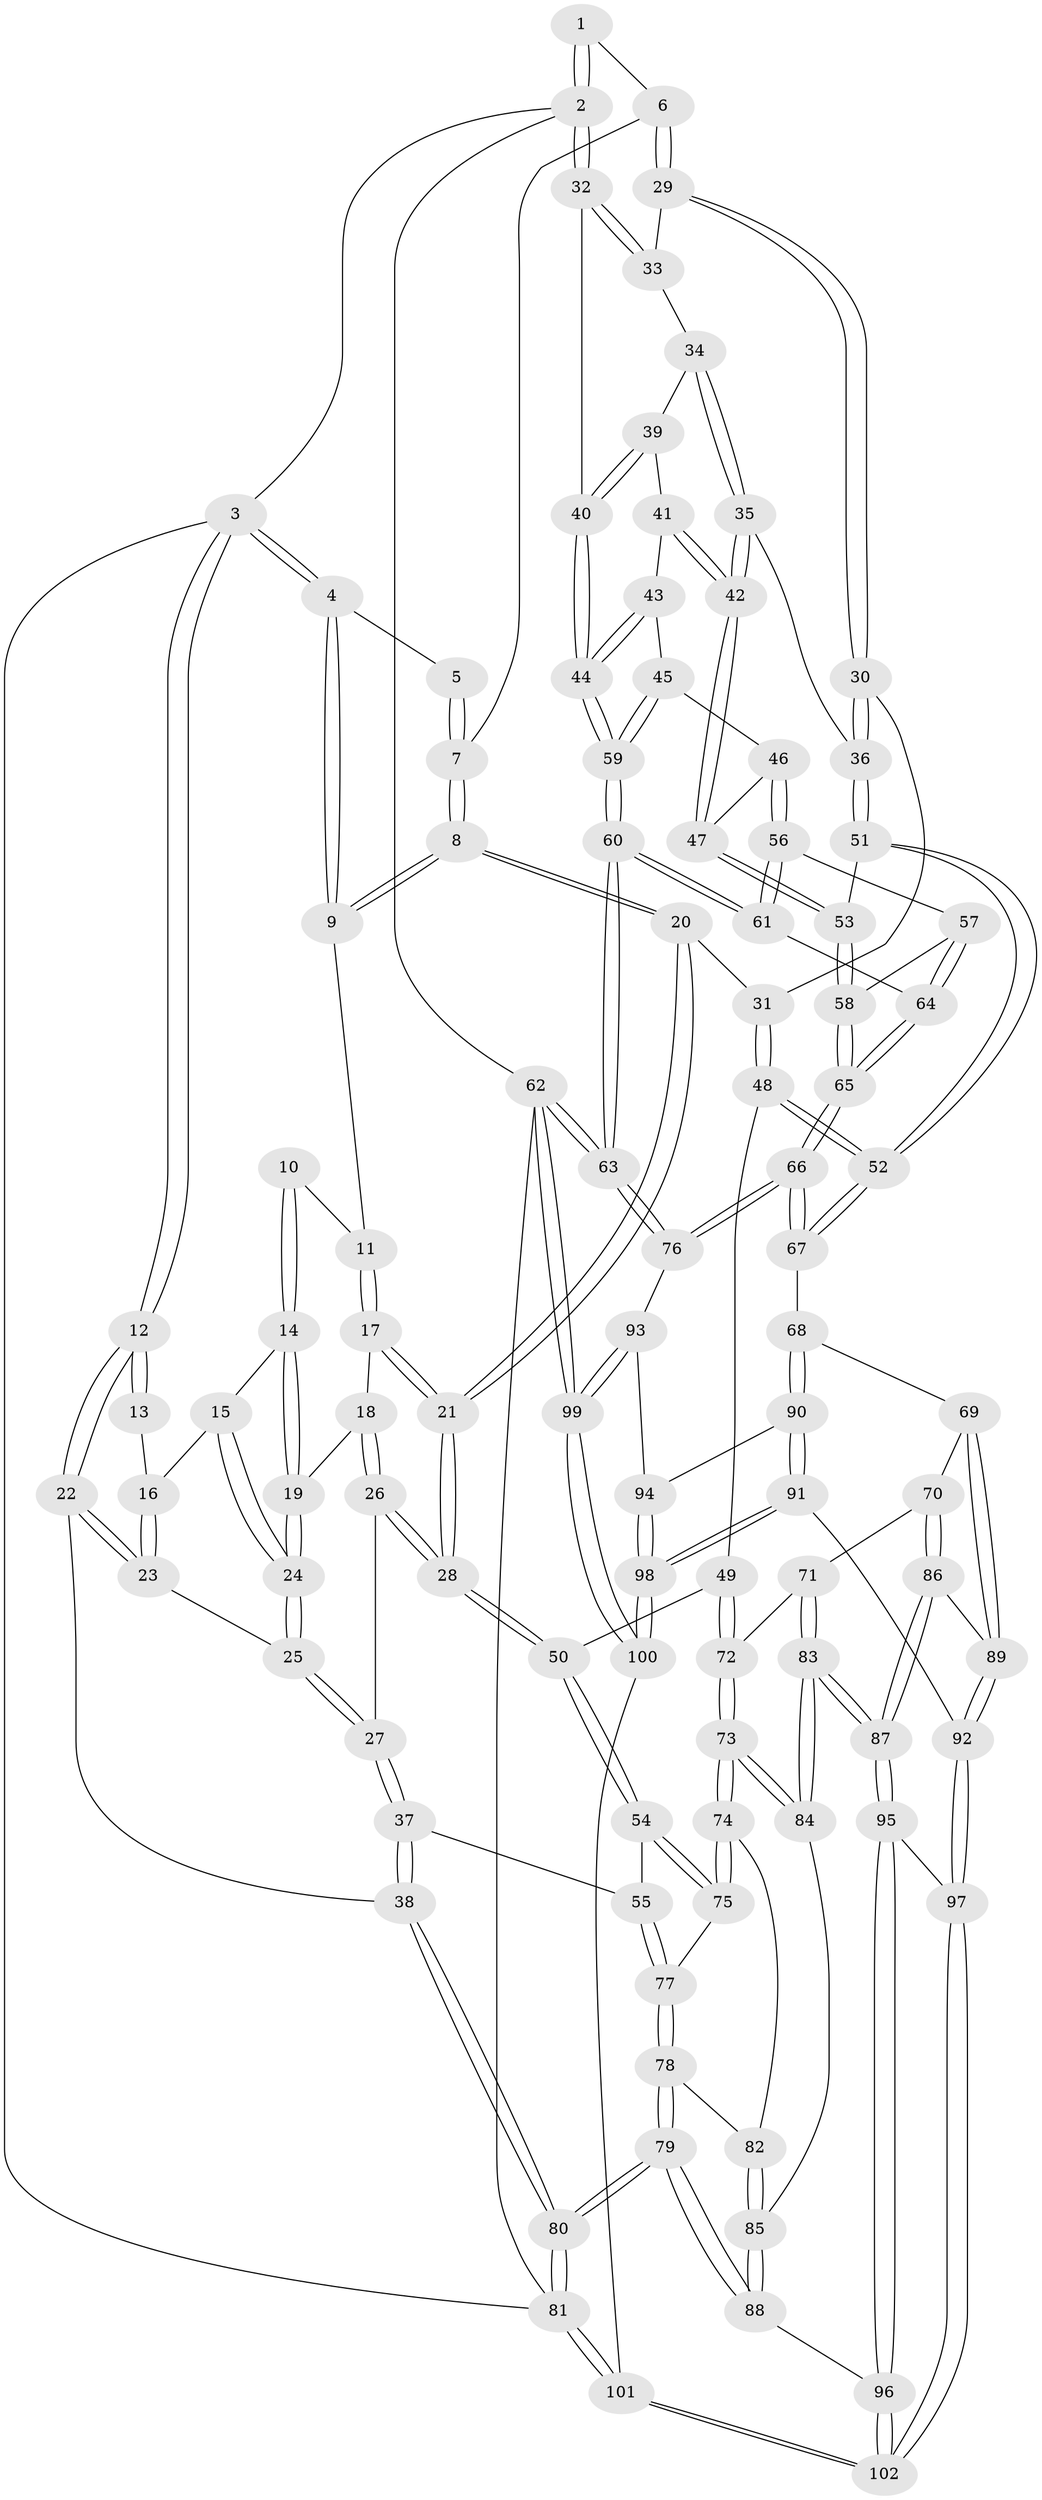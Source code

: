 // Generated by graph-tools (version 1.1) at 2025/11/02/21/25 10:11:12]
// undirected, 102 vertices, 252 edges
graph export_dot {
graph [start="1"]
  node [color=gray90,style=filled];
  1 [pos="+0.8381693240963356+0"];
  2 [pos="+1+0"];
  3 [pos="+0+0"];
  4 [pos="+0.3204555902176313+0"];
  5 [pos="+0.5991470815838101+0"];
  6 [pos="+0.775539002755462+0.167487900216257"];
  7 [pos="+0.5804901226293105+0.17595774790845273"];
  8 [pos="+0.5543323374053715+0.1958869474490205"];
  9 [pos="+0.31621282553650065+0"];
  10 [pos="+0.15519192348450614+0.041766669748626674"];
  11 [pos="+0.30560041724132864+0"];
  12 [pos="+0+0"];
  13 [pos="+0.1138399654691924+0.0739218466041372"];
  14 [pos="+0.1683803583134525+0.16016224862261855"];
  15 [pos="+0.11303715144200531+0.14265804117610237"];
  16 [pos="+0.08227310762343945+0.11205645325642433"];
  17 [pos="+0.3095791465477113+0"];
  18 [pos="+0.20555712788032834+0.17184085181477288"];
  19 [pos="+0.18743012565317718+0.17460620644104807"];
  20 [pos="+0.4994686333099591+0.26833444705112486"];
  21 [pos="+0.4024170856622722+0.28656283488164624"];
  22 [pos="+0+0.09708437151025977"];
  23 [pos="+0.01966551334465748+0.12989065857667959"];
  24 [pos="+0.11766526006773328+0.260193073026461"];
  25 [pos="+0.11466246914354464+0.26644457838628127"];
  26 [pos="+0.3309809464644398+0.30886900987681026"];
  27 [pos="+0.11255716172935232+0.2997334461083638"];
  28 [pos="+0.3658338333742623+0.32118021074524533"];
  29 [pos="+0.7762538996517467+0.16866277846115374"];
  30 [pos="+0.6518446823531893+0.3230728953096177"];
  31 [pos="+0.560290501446501+0.32309156060735184"];
  32 [pos="+1+0.02076203410124451"];
  33 [pos="+0.8024428157430368+0.19896059534742172"];
  34 [pos="+0.8129237746585051+0.2255172782347894"];
  35 [pos="+0.7620667318445729+0.3572671434662659"];
  36 [pos="+0.749469165527732+0.3699766298545225"];
  37 [pos="+0+0.43125689476412105"];
  38 [pos="+0+0.4318554961402407"];
  39 [pos="+0.839331218371355+0.24282538555932173"];
  40 [pos="+1+0.22872554432957307"];
  41 [pos="+0.8791269900600732+0.29356763381107354"];
  42 [pos="+0.8897840752927526+0.4061522780787057"];
  43 [pos="+0.8907847858880932+0.29709179957212456"];
  44 [pos="+1+0.24981107820726536"];
  45 [pos="+1+0.39265124848086347"];
  46 [pos="+0.9525750188278854+0.42665190230663824"];
  47 [pos="+0.8951154820655511+0.413998098794405"];
  48 [pos="+0.6251272942275187+0.5004198734733087"];
  49 [pos="+0.4421530296272359+0.5201912235008043"];
  50 [pos="+0.3413410731453422+0.467719283064519"];
  51 [pos="+0.7213576686912148+0.488404425062266"];
  52 [pos="+0.6672898102977775+0.5267221958949285"];
  53 [pos="+0.8113671578684953+0.49664878419347425"];
  54 [pos="+0.29959599379284285+0.5049544085983477"];
  55 [pos="+0.029071778322745573+0.46375036198592223"];
  56 [pos="+0.939982330298483+0.48659711150569723"];
  57 [pos="+0.8954950327490152+0.539374613325678"];
  58 [pos="+0.8672496825247968+0.5499793902323016"];
  59 [pos="+1+0.36369483995648905"];
  60 [pos="+1+0.6430650548927263"];
  61 [pos="+1+0.5789079780993827"];
  62 [pos="+1+1"];
  63 [pos="+1+0.752762683611767"];
  64 [pos="+0.9902811419314732+0.5792709192440769"];
  65 [pos="+0.8658371497588401+0.6366385241478938"];
  66 [pos="+0.8380891095467069+0.7179776483896403"];
  67 [pos="+0.6727175402507215+0.6549585197862046"];
  68 [pos="+0.6670424877197781+0.6600103547876177"];
  69 [pos="+0.6160966155476086+0.6721271474090909"];
  70 [pos="+0.5677748702847014+0.6788283708622752"];
  71 [pos="+0.49478382313332286+0.6635384925950063"];
  72 [pos="+0.477437551826064+0.623078997878866"];
  73 [pos="+0.30006210903990765+0.6581408074062268"];
  74 [pos="+0.2885131463381725+0.6203900399921907"];
  75 [pos="+0.284892777316186+0.604822059476344"];
  76 [pos="+0.8670340022641554+0.7556756081708825"];
  77 [pos="+0.11539482563824219+0.6540927067643468"];
  78 [pos="+0.10211605830811753+0.6982707589573517"];
  79 [pos="+0+1"];
  80 [pos="+0+1"];
  81 [pos="+0+1"];
  82 [pos="+0.15569297942993207+0.7130989113006583"];
  83 [pos="+0.37030402449158845+0.7635663648032627"];
  84 [pos="+0.31011811064525996+0.6966785449768359"];
  85 [pos="+0.2176785050923466+0.7465695028728179"];
  86 [pos="+0.5128359613061232+0.7954878710583071"];
  87 [pos="+0.37437294627138956+0.7851565775642598"];
  88 [pos="+0.12735640842015356+0.9093788896674275"];
  89 [pos="+0.5467967118061803+0.828207310921043"];
  90 [pos="+0.6485930416188381+0.8047930385431615"];
  91 [pos="+0.5923374423485034+0.8727660422571608"];
  92 [pos="+0.5778823994564772+0.873541580659347"];
  93 [pos="+0.8503818929904254+0.8020980632284282"];
  94 [pos="+0.7291211064944275+0.8504357159142518"];
  95 [pos="+0.369275713666736+0.8122300461842485"];
  96 [pos="+0.3334983633884678+0.8817314530382477"];
  97 [pos="+0.5342697589533858+0.9079273793287203"];
  98 [pos="+0.6922737564752318+0.9725806441896312"];
  99 [pos="+0.8696313148956293+1"];
  100 [pos="+0.8049185859927779+1"];
  101 [pos="+0.4462745380936509+1"];
  102 [pos="+0.44056326925748834+1"];
  1 -- 2;
  1 -- 2;
  1 -- 6;
  2 -- 3;
  2 -- 32;
  2 -- 32;
  2 -- 62;
  3 -- 4;
  3 -- 4;
  3 -- 12;
  3 -- 12;
  3 -- 81;
  4 -- 5;
  4 -- 9;
  4 -- 9;
  5 -- 7;
  5 -- 7;
  6 -- 7;
  6 -- 29;
  6 -- 29;
  7 -- 8;
  7 -- 8;
  8 -- 9;
  8 -- 9;
  8 -- 20;
  8 -- 20;
  9 -- 11;
  10 -- 11;
  10 -- 14;
  10 -- 14;
  11 -- 17;
  11 -- 17;
  12 -- 13;
  12 -- 13;
  12 -- 22;
  12 -- 22;
  13 -- 16;
  14 -- 15;
  14 -- 19;
  14 -- 19;
  15 -- 16;
  15 -- 24;
  15 -- 24;
  16 -- 23;
  16 -- 23;
  17 -- 18;
  17 -- 21;
  17 -- 21;
  18 -- 19;
  18 -- 26;
  18 -- 26;
  19 -- 24;
  19 -- 24;
  20 -- 21;
  20 -- 21;
  20 -- 31;
  21 -- 28;
  21 -- 28;
  22 -- 23;
  22 -- 23;
  22 -- 38;
  23 -- 25;
  24 -- 25;
  24 -- 25;
  25 -- 27;
  25 -- 27;
  26 -- 27;
  26 -- 28;
  26 -- 28;
  27 -- 37;
  27 -- 37;
  28 -- 50;
  28 -- 50;
  29 -- 30;
  29 -- 30;
  29 -- 33;
  30 -- 31;
  30 -- 36;
  30 -- 36;
  31 -- 48;
  31 -- 48;
  32 -- 33;
  32 -- 33;
  32 -- 40;
  33 -- 34;
  34 -- 35;
  34 -- 35;
  34 -- 39;
  35 -- 36;
  35 -- 42;
  35 -- 42;
  36 -- 51;
  36 -- 51;
  37 -- 38;
  37 -- 38;
  37 -- 55;
  38 -- 80;
  38 -- 80;
  39 -- 40;
  39 -- 40;
  39 -- 41;
  40 -- 44;
  40 -- 44;
  41 -- 42;
  41 -- 42;
  41 -- 43;
  42 -- 47;
  42 -- 47;
  43 -- 44;
  43 -- 44;
  43 -- 45;
  44 -- 59;
  44 -- 59;
  45 -- 46;
  45 -- 59;
  45 -- 59;
  46 -- 47;
  46 -- 56;
  46 -- 56;
  47 -- 53;
  47 -- 53;
  48 -- 49;
  48 -- 52;
  48 -- 52;
  49 -- 50;
  49 -- 72;
  49 -- 72;
  50 -- 54;
  50 -- 54;
  51 -- 52;
  51 -- 52;
  51 -- 53;
  52 -- 67;
  52 -- 67;
  53 -- 58;
  53 -- 58;
  54 -- 55;
  54 -- 75;
  54 -- 75;
  55 -- 77;
  55 -- 77;
  56 -- 57;
  56 -- 61;
  56 -- 61;
  57 -- 58;
  57 -- 64;
  57 -- 64;
  58 -- 65;
  58 -- 65;
  59 -- 60;
  59 -- 60;
  60 -- 61;
  60 -- 61;
  60 -- 63;
  60 -- 63;
  61 -- 64;
  62 -- 63;
  62 -- 63;
  62 -- 99;
  62 -- 99;
  62 -- 81;
  63 -- 76;
  63 -- 76;
  64 -- 65;
  64 -- 65;
  65 -- 66;
  65 -- 66;
  66 -- 67;
  66 -- 67;
  66 -- 76;
  66 -- 76;
  67 -- 68;
  68 -- 69;
  68 -- 90;
  68 -- 90;
  69 -- 70;
  69 -- 89;
  69 -- 89;
  70 -- 71;
  70 -- 86;
  70 -- 86;
  71 -- 72;
  71 -- 83;
  71 -- 83;
  72 -- 73;
  72 -- 73;
  73 -- 74;
  73 -- 74;
  73 -- 84;
  73 -- 84;
  74 -- 75;
  74 -- 75;
  74 -- 82;
  75 -- 77;
  76 -- 93;
  77 -- 78;
  77 -- 78;
  78 -- 79;
  78 -- 79;
  78 -- 82;
  79 -- 80;
  79 -- 80;
  79 -- 88;
  79 -- 88;
  80 -- 81;
  80 -- 81;
  81 -- 101;
  81 -- 101;
  82 -- 85;
  82 -- 85;
  83 -- 84;
  83 -- 84;
  83 -- 87;
  83 -- 87;
  84 -- 85;
  85 -- 88;
  85 -- 88;
  86 -- 87;
  86 -- 87;
  86 -- 89;
  87 -- 95;
  87 -- 95;
  88 -- 96;
  89 -- 92;
  89 -- 92;
  90 -- 91;
  90 -- 91;
  90 -- 94;
  91 -- 92;
  91 -- 98;
  91 -- 98;
  92 -- 97;
  92 -- 97;
  93 -- 94;
  93 -- 99;
  93 -- 99;
  94 -- 98;
  94 -- 98;
  95 -- 96;
  95 -- 96;
  95 -- 97;
  96 -- 102;
  96 -- 102;
  97 -- 102;
  97 -- 102;
  98 -- 100;
  98 -- 100;
  99 -- 100;
  99 -- 100;
  100 -- 101;
  101 -- 102;
  101 -- 102;
}
